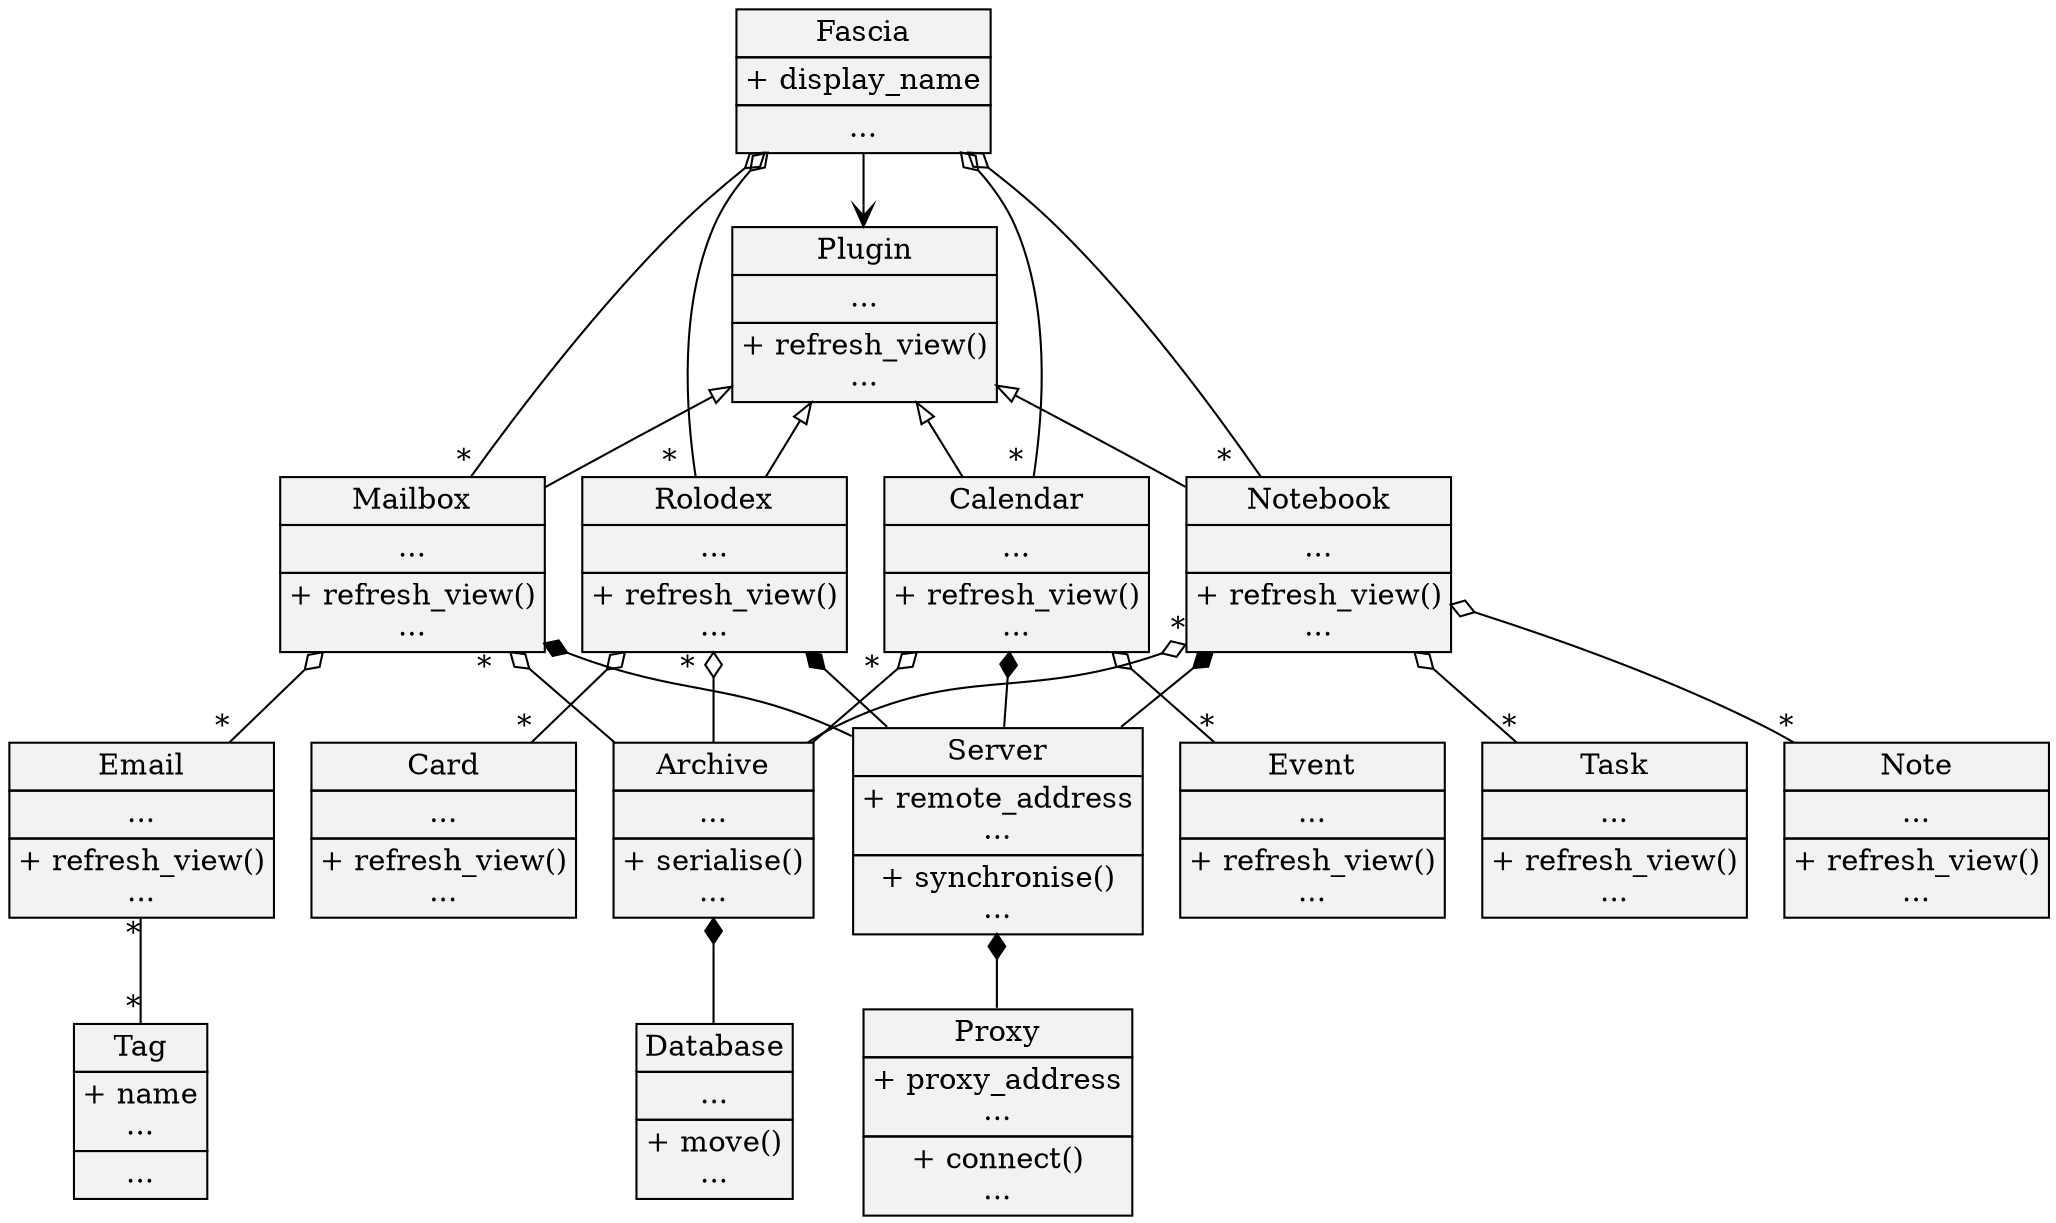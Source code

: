 digraph hierarchy {
	node[shape=none, margin=0, style=filled, fillcolor=gray95]
	edge[dir=back, arrowtail=empty,]

	Fascia[label=<<table border="0" cellspacing="0" cellpadding="3"><tr><td port="port1" border="1">Fascia</td></tr><tr><td port="port2" border="1">+ display_name</td></tr><tr><td port="port3" border="1">...</td></tr></table>>]
	Plugin[label=<<table border="0" cellspacing="0" cellpadding="3"><tr><td port="port1" border="1">Plugin</td></tr><tr><td port="port2" border="1">...</td></tr><tr><td port="port3" border="1">+ refresh_view()<br/>...</td></tr></table>>]

	Mailbox[label=<<table border="0" cellspacing="0" cellpadding="3"><tr><td port="port1" border="1">Mailbox</td></tr><tr><td port="port2" border="1">...</td></tr><tr><td port="port3" border="1">+ refresh_view()<br/>...</td></tr></table>>]
	Email[label=<<table border="0" cellspacing="0" cellpadding="3"><tr><td port="port1" border="1">Email</td></tr><tr><td port="port2" border="1">...</td></tr><tr><td port="port3" border="1">+ refresh_view()<br/>...</td></tr></table>>]
	Tag[label=<<table border="0" cellspacing="0" cellpadding="3"><tr><td port="port1" border="1">Tag</td></tr><tr><td port="port2" border="1">+ name<br />...</td></tr><tr><td port="port3" border="1">...</td></tr></table>>]

	Rolodex[label=<<table border="0" cellspacing="0" cellpadding="3"><tr><td port="port1" border="1">Rolodex</td></tr><tr><td port="port2" border="1">...</td></tr><tr><td port="port3" border="1">+ refresh_view()<br/>...</td></tr></table>>]
	Card[label=<<table border="0" cellspacing="0" cellpadding="3"><tr><td port="port1" border="1">Card</td></tr><tr><td port="port2" border="1">...</td></tr><tr><td port="port3" border="1">+ refresh_view()<br/>...</td></tr></table>>]

	Calendar[label=<<table border="0" cellspacing="0" cellpadding="3"><tr><td port="port1" border="1">Calendar</td></tr><tr><td port="port2" border="1">...</td></tr><tr><td port="port3" border="1">+ refresh_view()<br/>...</td></tr></table>>]
	Event[label=<<table border="0" cellspacing="0" cellpadding="3"><tr><td port="port1" border="1">Event</td></tr><tr><td port="port2" border="1">...</td></tr><tr><td port="port3" border="1">+ refresh_view()<br/>...</td></tr></table>>]

	Notebook[label=<<table border="0" cellspacing="0" cellpadding="3"><tr><td port="port1" border="1">Notebook</td></tr><tr><td port="port2" border="1">...</td></tr><tr><td port="port3" border="1">+ refresh_view()<br/>...</td></tr></table>>]
	Note[label=<<table border="0" cellspacing="0" cellpadding="3"><tr><td port="port1" border="1">Note</td></tr><tr><td port="port2" border="1">...</td></tr><tr><td port="port3" border="1">+ refresh_view()<br/>...</td></tr></table>>]
	Task[label=<<table border="0" cellspacing="0" cellpadding="3"><tr><td port="port1" border="1">Task</td></tr><tr><td port="port2" border="1">...</td></tr><tr><td port="port3" border="1">+ refresh_view()<br/>...</td></tr></table>>]

	Server[label=<<table border="0" cellspacing="0" cellpadding="3"><tr><td port="port1" border="1">Server</td></tr><tr><td port="port2" border="1">+ remote_address<br/>...</td></tr><tr><td port="port3" border="1">+ synchronise()<br/>...</td></tr></table>>]
	Proxy[label=<<table border="0" cellspacing="0" cellpadding="3"><tr><td port="port1" border="1">Proxy</td></tr><tr><td port="port2" border="1">+ proxy_address<br/>...</td></tr><tr><td port="port3" border="1">+ connect()<br/>...</td></tr></table>>]
	Archive[label=<<table border="0" cellspacing="0" cellpadding="3"><tr><td port="port1" border="1">Archive</td></tr><tr><td port="port2" border="1">...</td></tr><tr><td port="port3" border="1">+ serialise()<br/>...</td></tr></table>>]
	Database[label=<<table border="0" cellspacing="0" cellpadding="3"><tr><td port="port1" border="1">Database</td></tr><tr><td port="port2" border="1">...</td></tr><tr><td port="port3" border="1">+ move()<br/>...</td></tr></table>>]

	Plugin->Calendar
	Plugin->Mailbox
	Plugin->Rolodex
	Plugin->Notebook

	Fascia->Plugin[arrowhead=vee, dir=forward] # uses

	Fascia->Calendar[arrowtail=odiamond, headlabel="* "]
	Fascia->Rolodex [arrowtail=odiamond, headlabel="*  "]
	Fascia->Mailbox [arrowtail=odiamond, headlabel="*"]
	Fascia->Notebook[arrowtail=odiamond, headlabel="*   "]

	Calendar->Archive[arrowtail=odiamond, taillabel="*    "]
	Calendar->Server [arrowtail=diamond]
	Calendar->Event  [arrowtail=odiamond, headlabel="*"]

	Rolodex->Archive[arrowtail=odiamond, taillabel="*  "]
	Rolodex->Server [arrowtail=diamond]
	Rolodex->Card   [arrowtail=odiamond, headlabel="*"]

	Mailbox->Archive[arrowtail=odiamond, taillabel="*  "]
	Mailbox->Server [arrowtail=diamond]
	Mailbox->Email  [arrowtail=odiamond, headlabel="*"]

	# maybe allow Tags on Cards, Events, Tasks and Notes? might make the diagram a bit complicated...
	Email->Tag[arrowtail=none, headlabel="*", taillabel="*"] # association, many-many link

	Notebook->Archive[arrowtail=odiamond, taillabel="*"]
	Notebook->Server [arrowtail=diamond]
	Notebook->Note   [arrowtail=odiamond, headlabel="*"]
	Notebook->Task   [arrowtail=odiamond, headlabel="*"]

	Archive->Database[arrowtail=diamond]

	Server->Proxy[arrowtail=diamond] # has-a (component), 1:1 link
}

